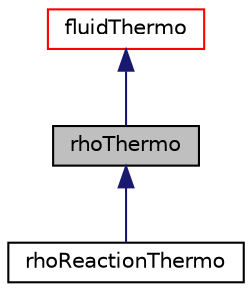 digraph "rhoThermo"
{
  bgcolor="transparent";
  edge [fontname="Helvetica",fontsize="10",labelfontname="Helvetica",labelfontsize="10"];
  node [fontname="Helvetica",fontsize="10",shape=record];
  Node0 [label="rhoThermo",height=0.2,width=0.4,color="black", fillcolor="grey75", style="filled", fontcolor="black"];
  Node1 -> Node0 [dir="back",color="midnightblue",fontsize="10",style="solid",fontname="Helvetica"];
  Node1 [label="fluidThermo",height=0.2,width=0.4,color="red",URL="$a31017.html",tooltip="Fundamental fluid thermodynamic properties. "];
  Node0 -> Node12 [dir="back",color="midnightblue",fontsize="10",style="solid",fontname="Helvetica"];
  Node12 [label="rhoReactionThermo",height=0.2,width=0.4,color="black",URL="$a31521.html",tooltip="Foam::rhoReactionThermo. "];
}
